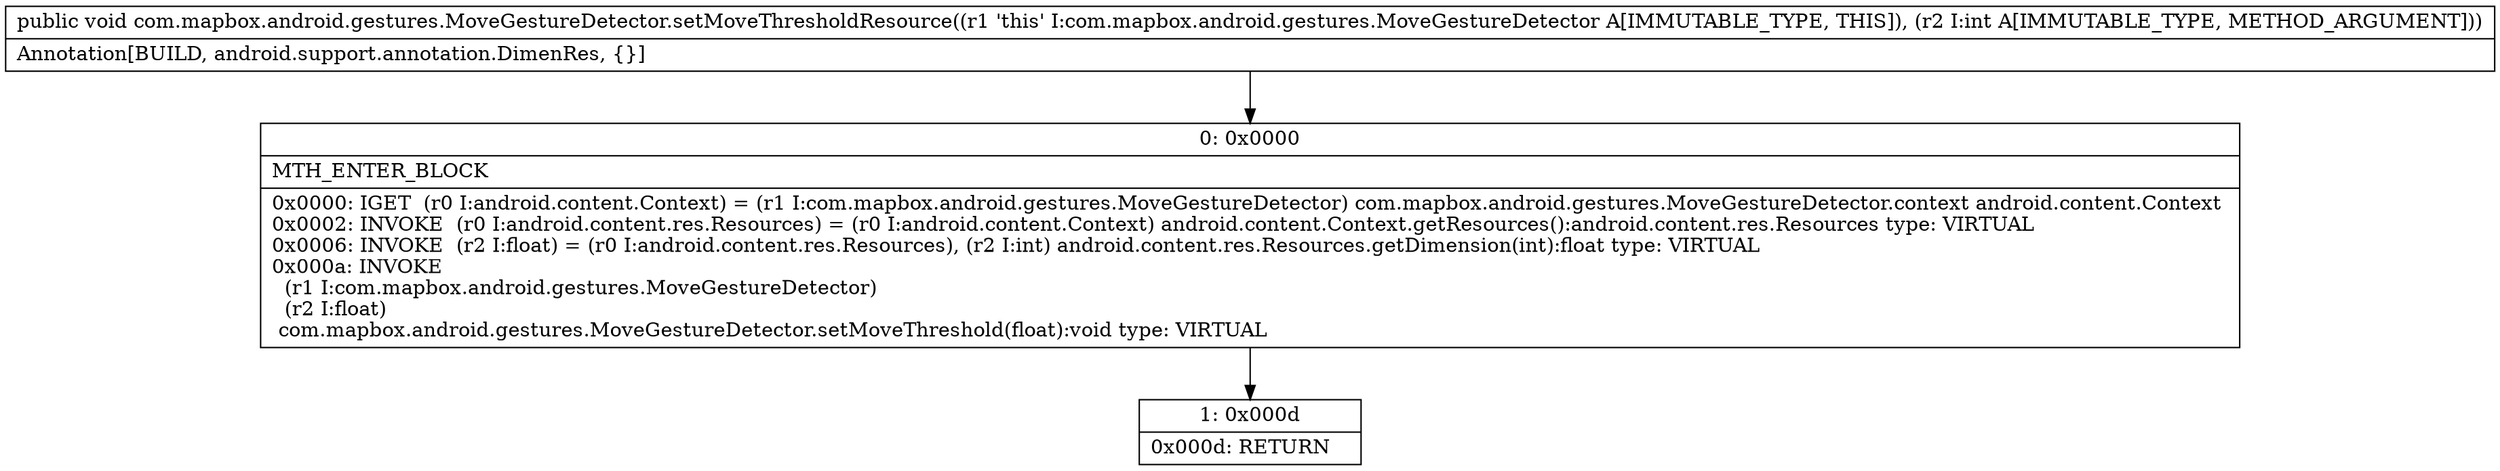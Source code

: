 digraph "CFG forcom.mapbox.android.gestures.MoveGestureDetector.setMoveThresholdResource(I)V" {
Node_0 [shape=record,label="{0\:\ 0x0000|MTH_ENTER_BLOCK\l|0x0000: IGET  (r0 I:android.content.Context) = (r1 I:com.mapbox.android.gestures.MoveGestureDetector) com.mapbox.android.gestures.MoveGestureDetector.context android.content.Context \l0x0002: INVOKE  (r0 I:android.content.res.Resources) = (r0 I:android.content.Context) android.content.Context.getResources():android.content.res.Resources type: VIRTUAL \l0x0006: INVOKE  (r2 I:float) = (r0 I:android.content.res.Resources), (r2 I:int) android.content.res.Resources.getDimension(int):float type: VIRTUAL \l0x000a: INVOKE  \l  (r1 I:com.mapbox.android.gestures.MoveGestureDetector)\l  (r2 I:float)\l com.mapbox.android.gestures.MoveGestureDetector.setMoveThreshold(float):void type: VIRTUAL \l}"];
Node_1 [shape=record,label="{1\:\ 0x000d|0x000d: RETURN   \l}"];
MethodNode[shape=record,label="{public void com.mapbox.android.gestures.MoveGestureDetector.setMoveThresholdResource((r1 'this' I:com.mapbox.android.gestures.MoveGestureDetector A[IMMUTABLE_TYPE, THIS]), (r2 I:int A[IMMUTABLE_TYPE, METHOD_ARGUMENT]))  | Annotation[BUILD, android.support.annotation.DimenRes, \{\}]\l}"];
MethodNode -> Node_0;
Node_0 -> Node_1;
}

